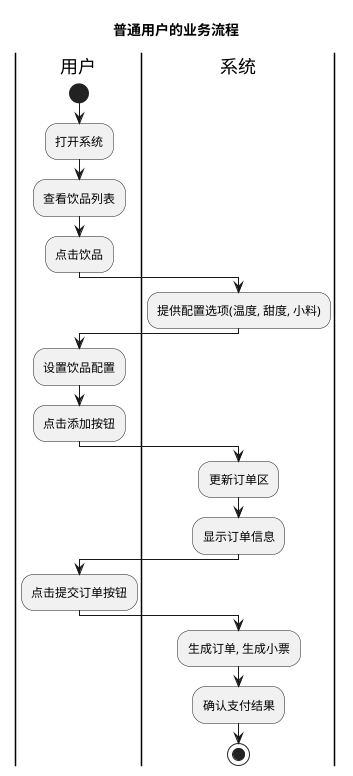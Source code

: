 @startuml
title 普通用户的业务流程

|用户|
start
:打开系统;
:查看饮品列表;
:点击饮品;

|系统|
:提供配置选项(温度, 甜度, 小料);

|用户|
:设置饮品配置;
:点击添加按钮;

|系统|
:更新订单区;
:显示订单信息;

|用户|
:点击提交订单按钮;

|系统|
:生成订单, 生成小票;

|系统|
:确认支付结果;
stop
@enduml
